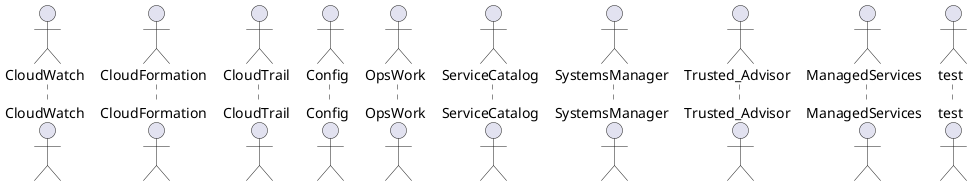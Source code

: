 @startuml


actor CloudWatch
/'モニタリング'/
actor CloudFormation
/'インフラのスクリプトを書く
OS のインストールや様々な コンフィグ
テンプレートを色んな人が展開してるから、それを使える'/
actor CloudTrail
/'AWS 上で行った Modification のロギングをする'/
actor Config
/'AWS 上のすべての Config をモニターし、
スナップショットを生成してる。'/
actor OpsWork
/'Elastic_Beanstalk によく似てるが、より堅牢
コンフィグを管理
環境の自動化にchef と puppet を使う'/
actor ServiceCatalog
/'使用許可が出てるITサービスを管理したりする。
VM、OS、DBなどなどなど。
大企業が、ガバナンスやコンプライアンスの観点から使用する感じ'/
actor SystemsManager
/'AWS のリソースをマネージ。
パッチのメンテナンスとかに使える。
すべての EC2 に、セキュリティパッチをロールアウトするとか
異なる部署や、アプリのリソースをグループ化したり。'/
actor Trusted_Advisor
/'セキュリティ関連のアドバイスをしてくれる。
ポートが開きっぱなしだよ、とか。
使ってないAWSサービスがあって、そこでお金使っちゃってるよ、とか'/
actor ManagedServices
/'オートスケールとかに使う'/
actor test
/''/
actor test
/''/
actor test
/''/
@enduml
